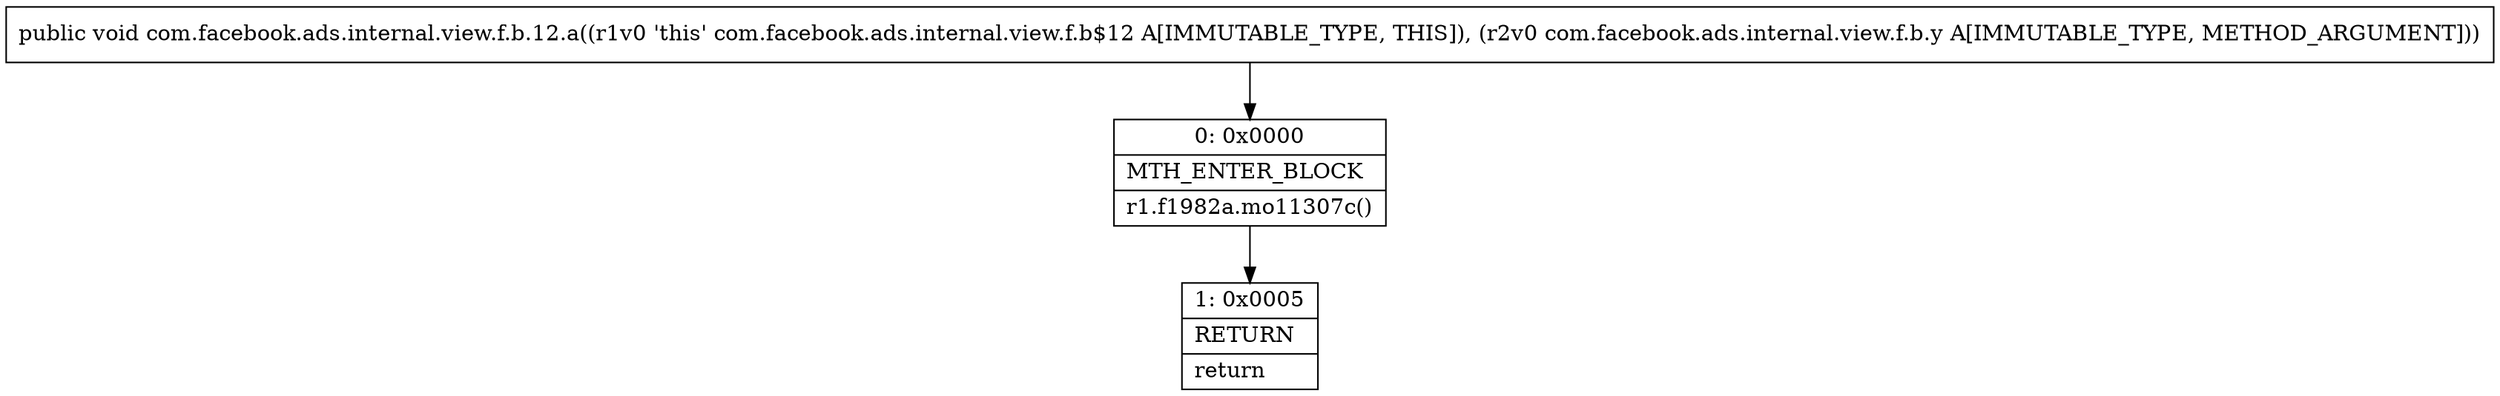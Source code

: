 digraph "CFG forcom.facebook.ads.internal.view.f.b.12.a(Lcom\/facebook\/ads\/internal\/view\/f\/b\/y;)V" {
Node_0 [shape=record,label="{0\:\ 0x0000|MTH_ENTER_BLOCK\l|r1.f1982a.mo11307c()\l}"];
Node_1 [shape=record,label="{1\:\ 0x0005|RETURN\l|return\l}"];
MethodNode[shape=record,label="{public void com.facebook.ads.internal.view.f.b.12.a((r1v0 'this' com.facebook.ads.internal.view.f.b$12 A[IMMUTABLE_TYPE, THIS]), (r2v0 com.facebook.ads.internal.view.f.b.y A[IMMUTABLE_TYPE, METHOD_ARGUMENT])) }"];
MethodNode -> Node_0;
Node_0 -> Node_1;
}

